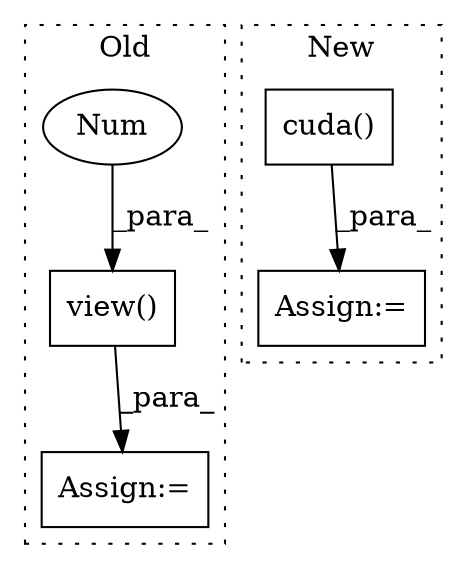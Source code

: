 digraph G {
subgraph cluster0 {
1 [label="view()" a="75" s="2609,2632" l="15,1" shape="box"];
3 [label="Num" a="76" s="2624" l="1" shape="ellipse"];
5 [label="Assign:=" a="68" s="2606" l="3" shape="box"];
label = "Old";
style="dotted";
}
subgraph cluster1 {
2 [label="cuda()" a="75" s="3915" l="44" shape="box"];
4 [label="Assign:=" a="68" s="3912" l="3" shape="box"];
label = "New";
style="dotted";
}
1 -> 5 [label="_para_"];
2 -> 4 [label="_para_"];
3 -> 1 [label="_para_"];
}